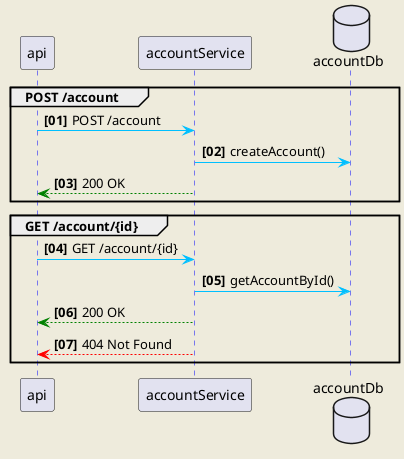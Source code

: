 @startuml
skinparam backgroundColor #EEEBDC
skinparam sequence {
ArrowColor DeepSkyBlue
ActorBorderColor DeepSkyBlue
LifeLineBorderColor blue
LifeLineBackgroundColor #A9DCDF}

autonumber 1 1 "<b>[00]"
    group POST /account
        api -> accountService: POST /account
        database    accountDb    as accountDb
        accountService -> accountDb: createAccount()
        api <-[#green]- accountService: 200 OK
    end
    group GET /account/{id}
        api -> accountService: GET /account/{id}
        database    accountDb    as accountDb
        accountService -> accountDb: getAccountById()
        api <-[#green]- accountService: 200 OK
        api <-[#red]- accountService: 404 Not Found
    end
@enduml
